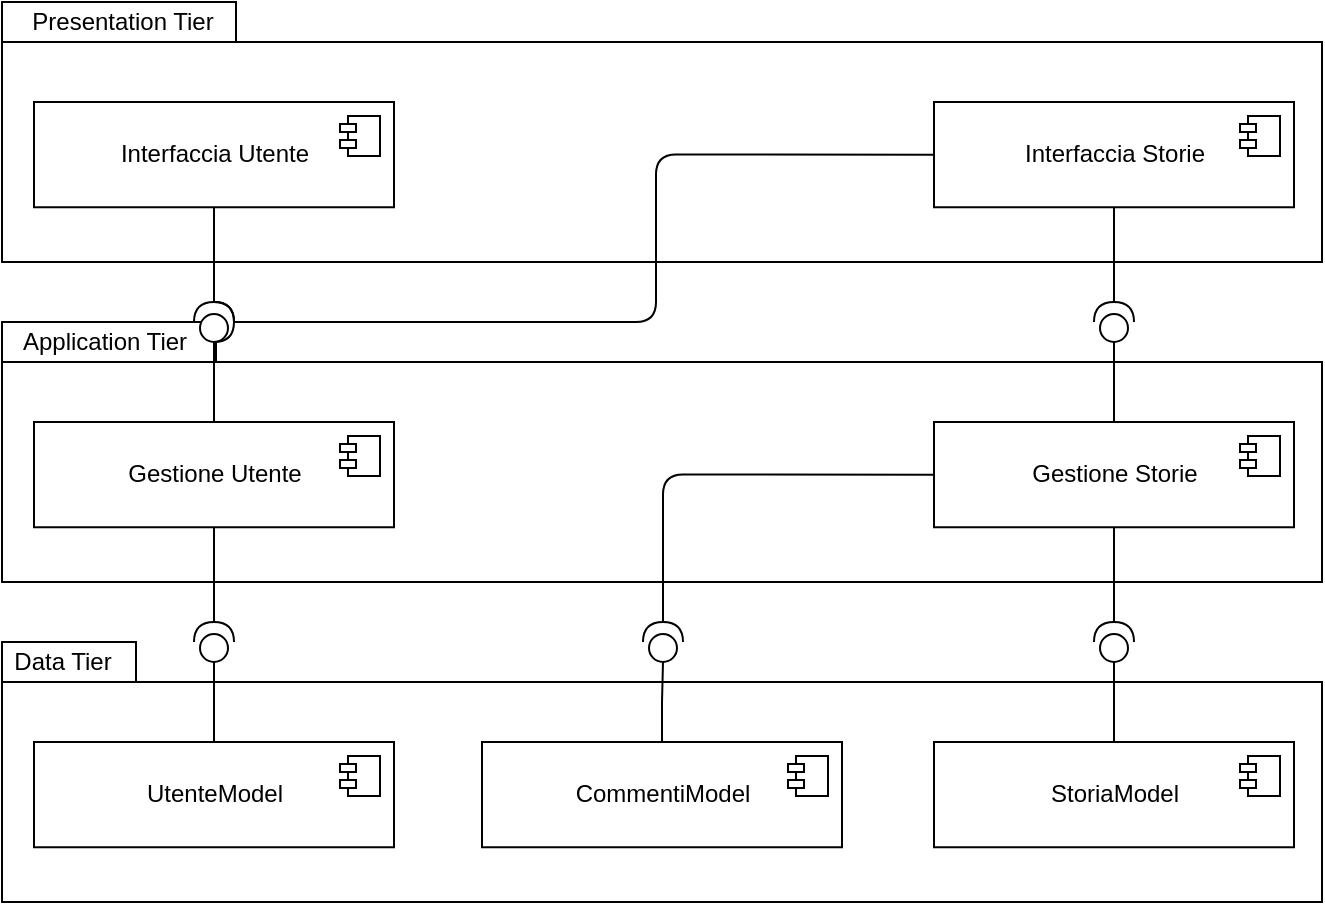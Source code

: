 <mxfile version="15.7.3" type="device" pages="2"><diagram id="wDQ6ux0HhiuEa1xonU09" name="Pagina-1"><mxGraphModel dx="1022" dy="579" grid="1" gridSize="10" guides="1" tooltips="1" connect="1" arrows="0" fold="1" page="1" pageScale="1" pageWidth="827" pageHeight="1169" math="0" shadow="0"><root><mxCell id="0"/><mxCell id="1" parent="0"/><mxCell id="UMcz3q1zvkUQXfIQDFe2-13" value="" style="group" parent="1" vertex="1" connectable="0"><mxGeometry x="83" y="80" width="660" height="130" as="geometry"/></mxCell><mxCell id="UMcz3q1zvkUQXfIQDFe2-1" value="" style="shape=folder;fontStyle=1;spacingTop=10;tabWidth=117;tabHeight=20;tabPosition=left;html=1;" parent="UMcz3q1zvkUQXfIQDFe2-13" vertex="1"><mxGeometry width="660" height="130" as="geometry"/></mxCell><mxCell id="UMcz3q1zvkUQXfIQDFe2-2" value="Presentation Tier" style="text;html=1;align=center;verticalAlign=middle;resizable=0;points=[];autosize=1;strokeColor=none;fillColor=none;" parent="UMcz3q1zvkUQXfIQDFe2-13" vertex="1"><mxGeometry x="5" width="110" height="20" as="geometry"/></mxCell><mxCell id="UMcz3q1zvkUQXfIQDFe2-7" value="Interfaccia Utente" style="html=1;dropTarget=0;" parent="UMcz3q1zvkUQXfIQDFe2-13" vertex="1"><mxGeometry x="16" y="50" width="180" height="52.63" as="geometry"/></mxCell><mxCell id="UMcz3q1zvkUQXfIQDFe2-8" value="" style="shape=module;jettyWidth=8;jettyHeight=4;" parent="UMcz3q1zvkUQXfIQDFe2-7" vertex="1"><mxGeometry x="1" width="20" height="20" relative="1" as="geometry"><mxPoint x="-27" y="7" as="offset"/></mxGeometry></mxCell><mxCell id="UMcz3q1zvkUQXfIQDFe2-11" value="Interfaccia Storie" style="html=1;dropTarget=0;" parent="UMcz3q1zvkUQXfIQDFe2-13" vertex="1"><mxGeometry x="466" y="50" width="180" height="52.63" as="geometry"/></mxCell><mxCell id="UMcz3q1zvkUQXfIQDFe2-12" value="" style="shape=module;jettyWidth=8;jettyHeight=4;" parent="UMcz3q1zvkUQXfIQDFe2-11" vertex="1"><mxGeometry x="1" width="20" height="20" relative="1" as="geometry"><mxPoint x="-27" y="7" as="offset"/></mxGeometry></mxCell><mxCell id="UMcz3q1zvkUQXfIQDFe2-31" value="" style="group" parent="1" vertex="1" connectable="0"><mxGeometry x="83" y="240" width="660" height="150" as="geometry"/></mxCell><mxCell id="UMcz3q1zvkUQXfIQDFe2-32" value="" style="shape=folder;fontStyle=1;spacingTop=10;tabWidth=107;tabHeight=20;tabPosition=left;html=1;" parent="UMcz3q1zvkUQXfIQDFe2-31" vertex="1"><mxGeometry width="660" height="130" as="geometry"/></mxCell><mxCell id="UMcz3q1zvkUQXfIQDFe2-33" value="Application Tier" style="text;html=1;align=center;verticalAlign=middle;resizable=0;points=[];autosize=1;strokeColor=none;fillColor=none;" parent="UMcz3q1zvkUQXfIQDFe2-31" vertex="1"><mxGeometry x="1" width="100" height="20" as="geometry"/></mxCell><mxCell id="UMcz3q1zvkUQXfIQDFe2-61" style="edgeStyle=orthogonalEdgeStyle;rounded=0;orthogonalLoop=1;jettySize=auto;html=1;exitX=0.5;exitY=0;exitDx=0;exitDy=0;entryX=0;entryY=0.5;entryDx=0;entryDy=0;entryPerimeter=0;endArrow=none;endFill=0;" parent="UMcz3q1zvkUQXfIQDFe2-31" source="UMcz3q1zvkUQXfIQDFe2-34" target="UMcz3q1zvkUQXfIQDFe2-59" edge="1"><mxGeometry relative="1" as="geometry"/></mxCell><mxCell id="UMcz3q1zvkUQXfIQDFe2-34" value="Gestione Utente" style="html=1;dropTarget=0;" parent="UMcz3q1zvkUQXfIQDFe2-31" vertex="1"><mxGeometry x="16" y="50" width="180" height="52.63" as="geometry"/></mxCell><mxCell id="UMcz3q1zvkUQXfIQDFe2-35" value="" style="shape=module;jettyWidth=8;jettyHeight=4;" parent="UMcz3q1zvkUQXfIQDFe2-34" vertex="1"><mxGeometry x="1" width="20" height="20" relative="1" as="geometry"><mxPoint x="-27" y="7" as="offset"/></mxGeometry></mxCell><mxCell id="UMcz3q1zvkUQXfIQDFe2-38" value="Gestione Storie" style="html=1;dropTarget=0;" parent="UMcz3q1zvkUQXfIQDFe2-31" vertex="1"><mxGeometry x="466" y="50" width="180" height="52.63" as="geometry"/></mxCell><mxCell id="UMcz3q1zvkUQXfIQDFe2-39" value="" style="shape=module;jettyWidth=8;jettyHeight=4;" parent="UMcz3q1zvkUQXfIQDFe2-38" vertex="1"><mxGeometry x="1" width="20" height="20" relative="1" as="geometry"><mxPoint x="-27" y="7" as="offset"/></mxGeometry></mxCell><mxCell id="UMcz3q1zvkUQXfIQDFe2-59" value="" style="shape=providedRequiredInterface;html=1;verticalLabelPosition=bottom;sketch=0;rotation=-90;" parent="UMcz3q1zvkUQXfIQDFe2-31" vertex="1"><mxGeometry x="96" y="-10" width="20" height="20" as="geometry"/></mxCell><mxCell id="UMcz3q1zvkUQXfIQDFe2-65" value="" style="shape=requiredInterface;html=1;verticalLabelPosition=bottom;sketch=0;" parent="UMcz3q1zvkUQXfIQDFe2-31" vertex="1"><mxGeometry x="106" y="-10" width="10" height="20" as="geometry"/></mxCell><mxCell id="UMcz3q1zvkUQXfIQDFe2-40" value="" style="group" parent="1" vertex="1" connectable="0"><mxGeometry x="83" y="400" width="660" height="130" as="geometry"/></mxCell><mxCell id="UMcz3q1zvkUQXfIQDFe2-41" value="" style="shape=folder;fontStyle=1;spacingTop=10;tabWidth=67;tabHeight=20;tabPosition=left;html=1;" parent="UMcz3q1zvkUQXfIQDFe2-40" vertex="1"><mxGeometry width="660" height="130" as="geometry"/></mxCell><mxCell id="UMcz3q1zvkUQXfIQDFe2-42" value="Data Tier" style="text;html=1;align=center;verticalAlign=middle;resizable=0;points=[];autosize=1;strokeColor=none;fillColor=none;" parent="UMcz3q1zvkUQXfIQDFe2-40" vertex="1"><mxGeometry width="60" height="20" as="geometry"/></mxCell><mxCell id="UMcz3q1zvkUQXfIQDFe2-43" value="UtenteModel" style="html=1;dropTarget=0;" parent="UMcz3q1zvkUQXfIQDFe2-40" vertex="1"><mxGeometry x="16" y="50" width="180" height="52.63" as="geometry"/></mxCell><mxCell id="UMcz3q1zvkUQXfIQDFe2-44" value="" style="shape=module;jettyWidth=8;jettyHeight=4;" parent="UMcz3q1zvkUQXfIQDFe2-43" vertex="1"><mxGeometry x="1" width="20" height="20" relative="1" as="geometry"><mxPoint x="-27" y="7" as="offset"/></mxGeometry></mxCell><mxCell id="UMcz3q1zvkUQXfIQDFe2-45" value="CommentiModel" style="html=1;dropTarget=0;" parent="UMcz3q1zvkUQXfIQDFe2-40" vertex="1"><mxGeometry x="240" y="50" width="180" height="52.63" as="geometry"/></mxCell><mxCell id="UMcz3q1zvkUQXfIQDFe2-46" value="" style="shape=module;jettyWidth=8;jettyHeight=4;" parent="UMcz3q1zvkUQXfIQDFe2-45" vertex="1"><mxGeometry x="1" width="20" height="20" relative="1" as="geometry"><mxPoint x="-27" y="7" as="offset"/></mxGeometry></mxCell><mxCell id="UMcz3q1zvkUQXfIQDFe2-56" style="edgeStyle=orthogonalEdgeStyle;rounded=0;orthogonalLoop=1;jettySize=auto;html=1;exitX=0.5;exitY=0;exitDx=0;exitDy=0;entryX=0;entryY=0.5;entryDx=0;entryDy=0;entryPerimeter=0;endArrow=none;endFill=0;" parent="UMcz3q1zvkUQXfIQDFe2-40" source="UMcz3q1zvkUQXfIQDFe2-47" target="UMcz3q1zvkUQXfIQDFe2-53" edge="1"><mxGeometry relative="1" as="geometry"/></mxCell><mxCell id="UMcz3q1zvkUQXfIQDFe2-47" value="StoriaModel" style="html=1;dropTarget=0;" parent="UMcz3q1zvkUQXfIQDFe2-40" vertex="1"><mxGeometry x="466" y="50" width="180" height="52.63" as="geometry"/></mxCell><mxCell id="UMcz3q1zvkUQXfIQDFe2-48" value="" style="shape=module;jettyWidth=8;jettyHeight=4;" parent="UMcz3q1zvkUQXfIQDFe2-47" vertex="1"><mxGeometry x="1" width="20" height="20" relative="1" as="geometry"><mxPoint x="-27" y="7" as="offset"/></mxGeometry></mxCell><mxCell id="UMcz3q1zvkUQXfIQDFe2-51" style="edgeStyle=orthogonalEdgeStyle;rounded=0;orthogonalLoop=1;jettySize=auto;html=1;exitX=0;exitY=0.5;exitDx=0;exitDy=0;exitPerimeter=0;endArrow=none;endFill=0;" parent="UMcz3q1zvkUQXfIQDFe2-40" source="UMcz3q1zvkUQXfIQDFe2-50" target="UMcz3q1zvkUQXfIQDFe2-43" edge="1"><mxGeometry relative="1" as="geometry"/></mxCell><mxCell id="UMcz3q1zvkUQXfIQDFe2-50" value="" style="shape=providedRequiredInterface;html=1;verticalLabelPosition=bottom;sketch=0;rotation=-90;" parent="UMcz3q1zvkUQXfIQDFe2-40" vertex="1"><mxGeometry x="96" y="-10" width="20" height="20" as="geometry"/></mxCell><mxCell id="UMcz3q1zvkUQXfIQDFe2-53" value="" style="shape=providedRequiredInterface;html=1;verticalLabelPosition=bottom;sketch=0;rotation=-90;" parent="UMcz3q1zvkUQXfIQDFe2-40" vertex="1"><mxGeometry x="546" y="-10" width="20" height="20" as="geometry"/></mxCell><mxCell id="UMcz3q1zvkUQXfIQDFe2-52" style="edgeStyle=orthogonalEdgeStyle;rounded=0;orthogonalLoop=1;jettySize=auto;html=1;exitX=1;exitY=0.5;exitDx=0;exitDy=0;exitPerimeter=0;endArrow=none;endFill=0;" parent="1" source="UMcz3q1zvkUQXfIQDFe2-50" target="UMcz3q1zvkUQXfIQDFe2-34" edge="1"><mxGeometry relative="1" as="geometry"/></mxCell><mxCell id="UMcz3q1zvkUQXfIQDFe2-57" style="edgeStyle=orthogonalEdgeStyle;rounded=1;orthogonalLoop=1;jettySize=auto;html=1;exitX=1;exitY=0.5;exitDx=0;exitDy=0;exitPerimeter=0;entryX=0;entryY=0.5;entryDx=0;entryDy=0;endArrow=none;endFill=0;" parent="1" source="UMcz3q1zvkUQXfIQDFe2-54" target="UMcz3q1zvkUQXfIQDFe2-38" edge="1"><mxGeometry relative="1" as="geometry"/></mxCell><mxCell id="UMcz3q1zvkUQXfIQDFe2-58" style="edgeStyle=orthogonalEdgeStyle;rounded=0;orthogonalLoop=1;jettySize=auto;html=1;exitX=1;exitY=0.5;exitDx=0;exitDy=0;exitPerimeter=0;entryX=0.5;entryY=1;entryDx=0;entryDy=0;endArrow=none;endFill=0;" parent="1" source="UMcz3q1zvkUQXfIQDFe2-53" target="UMcz3q1zvkUQXfIQDFe2-38" edge="1"><mxGeometry relative="1" as="geometry"/></mxCell><mxCell id="UMcz3q1zvkUQXfIQDFe2-54" value="" style="shape=providedRequiredInterface;html=1;verticalLabelPosition=bottom;sketch=0;rotation=-90;" parent="1" vertex="1"><mxGeometry x="403.5" y="390" width="20" height="20" as="geometry"/></mxCell><mxCell id="UMcz3q1zvkUQXfIQDFe2-55" style="edgeStyle=orthogonalEdgeStyle;rounded=0;orthogonalLoop=1;jettySize=auto;html=1;exitX=0.5;exitY=0;exitDx=0;exitDy=0;entryX=0;entryY=0.5;entryDx=0;entryDy=0;entryPerimeter=0;endArrow=none;endFill=0;" parent="1" source="UMcz3q1zvkUQXfIQDFe2-45" target="UMcz3q1zvkUQXfIQDFe2-54" edge="1"><mxGeometry relative="1" as="geometry"/></mxCell><mxCell id="UMcz3q1zvkUQXfIQDFe2-64" style="edgeStyle=orthogonalEdgeStyle;rounded=0;orthogonalLoop=1;jettySize=auto;html=1;exitX=1;exitY=0.5;exitDx=0;exitDy=0;exitPerimeter=0;entryX=0.5;entryY=1;entryDx=0;entryDy=0;endArrow=none;endFill=0;" parent="1" source="UMcz3q1zvkUQXfIQDFe2-60" target="UMcz3q1zvkUQXfIQDFe2-11" edge="1"><mxGeometry relative="1" as="geometry"/></mxCell><mxCell id="UMcz3q1zvkUQXfIQDFe2-60" value="" style="shape=providedRequiredInterface;html=1;verticalLabelPosition=bottom;sketch=0;rotation=-90;" parent="1" vertex="1"><mxGeometry x="629" y="230" width="20" height="20" as="geometry"/></mxCell><mxCell id="UMcz3q1zvkUQXfIQDFe2-62" style="edgeStyle=orthogonalEdgeStyle;rounded=0;orthogonalLoop=1;jettySize=auto;html=1;exitX=1;exitY=0.5;exitDx=0;exitDy=0;exitPerimeter=0;entryX=0.5;entryY=1;entryDx=0;entryDy=0;endArrow=none;endFill=0;" parent="1" source="UMcz3q1zvkUQXfIQDFe2-59" target="UMcz3q1zvkUQXfIQDFe2-7" edge="1"><mxGeometry relative="1" as="geometry"/></mxCell><mxCell id="UMcz3q1zvkUQXfIQDFe2-63" style="edgeStyle=orthogonalEdgeStyle;rounded=0;orthogonalLoop=1;jettySize=auto;html=1;exitX=0.5;exitY=0;exitDx=0;exitDy=0;entryX=0;entryY=0.5;entryDx=0;entryDy=0;entryPerimeter=0;endArrow=none;endFill=0;" parent="1" source="UMcz3q1zvkUQXfIQDFe2-38" target="UMcz3q1zvkUQXfIQDFe2-60" edge="1"><mxGeometry relative="1" as="geometry"/></mxCell><mxCell id="UMcz3q1zvkUQXfIQDFe2-66" style="edgeStyle=orthogonalEdgeStyle;rounded=1;orthogonalLoop=1;jettySize=auto;html=1;exitX=1;exitY=0.5;exitDx=0;exitDy=0;exitPerimeter=0;entryX=0;entryY=0.5;entryDx=0;entryDy=0;endArrow=none;endFill=0;" parent="1" source="UMcz3q1zvkUQXfIQDFe2-65" target="UMcz3q1zvkUQXfIQDFe2-11" edge="1"><mxGeometry relative="1" as="geometry"><Array as="points"><mxPoint x="410" y="240"/><mxPoint x="410" y="156"/></Array></mxGeometry></mxCell></root></mxGraphModel></diagram><diagram id="nXYfoYg_xjMh7sobj2eS" name="Pagina-2"><mxGraphModel dx="1022" dy="579" grid="1" gridSize="10" guides="1" tooltips="1" connect="1" arrows="1" fold="1" page="1" pageScale="1" pageWidth="827" pageHeight="1169" math="0" shadow="0"><root><mxCell id="oIiyxbOBkv3OlUpbMhNX-0"/><mxCell id="oIiyxbOBkv3OlUpbMhNX-1" parent="oIiyxbOBkv3OlUpbMhNX-0"/><mxCell id="fQuu4xVGRtDJ_tHyxwtS-0" value="" style="group" parent="oIiyxbOBkv3OlUpbMhNX-1" vertex="1" connectable="0"><mxGeometry x="83" y="80" width="660" height="130" as="geometry"/></mxCell><mxCell id="fQuu4xVGRtDJ_tHyxwtS-1" value="" style="shape=folder;fontStyle=1;spacingTop=10;tabWidth=117;tabHeight=20;tabPosition=left;html=1;" parent="fQuu4xVGRtDJ_tHyxwtS-0" vertex="1"><mxGeometry width="660" height="130" as="geometry"/></mxCell><mxCell id="fQuu4xVGRtDJ_tHyxwtS-2" value="Presentation Tier" style="text;html=1;align=center;verticalAlign=middle;resizable=0;points=[];autosize=1;strokeColor=none;fillColor=none;" parent="fQuu4xVGRtDJ_tHyxwtS-0" vertex="1"><mxGeometry width="110" height="20" as="geometry"/></mxCell><mxCell id="fQuu4xVGRtDJ_tHyxwtS-3" value="Interfaccia Utente" style="html=1;dropTarget=0;" parent="fQuu4xVGRtDJ_tHyxwtS-0" vertex="1"><mxGeometry x="16" y="50" width="180" height="52.63" as="geometry"/></mxCell><mxCell id="fQuu4xVGRtDJ_tHyxwtS-4" value="" style="shape=module;jettyWidth=8;jettyHeight=4;" parent="fQuu4xVGRtDJ_tHyxwtS-3" vertex="1"><mxGeometry x="1" width="20" height="20" relative="1" as="geometry"><mxPoint x="-27" y="7" as="offset"/></mxGeometry></mxCell><mxCell id="fQuu4xVGRtDJ_tHyxwtS-5" value="Interfaccia Storie" style="html=1;dropTarget=0;" parent="fQuu4xVGRtDJ_tHyxwtS-0" vertex="1"><mxGeometry x="466" y="50" width="180" height="52.63" as="geometry"/></mxCell><mxCell id="fQuu4xVGRtDJ_tHyxwtS-6" value="" style="shape=module;jettyWidth=8;jettyHeight=4;" parent="fQuu4xVGRtDJ_tHyxwtS-5" vertex="1"><mxGeometry x="1" width="20" height="20" relative="1" as="geometry"><mxPoint x="-27" y="7" as="offset"/></mxGeometry></mxCell><mxCell id="fQuu4xVGRtDJ_tHyxwtS-7" value="" style="group" parent="oIiyxbOBkv3OlUpbMhNX-1" vertex="1" connectable="0"><mxGeometry x="83" y="240" width="660" height="150" as="geometry"/></mxCell><mxCell id="fQuu4xVGRtDJ_tHyxwtS-8" value="" style="shape=folder;fontStyle=1;spacingTop=10;tabWidth=97;tabHeight=20;tabPosition=left;html=1;" parent="fQuu4xVGRtDJ_tHyxwtS-7" vertex="1"><mxGeometry width="660" height="130" as="geometry"/></mxCell><mxCell id="fQuu4xVGRtDJ_tHyxwtS-9" value="Application Tier" style="text;html=1;align=center;verticalAlign=middle;resizable=0;points=[];autosize=1;strokeColor=none;fillColor=none;" parent="fQuu4xVGRtDJ_tHyxwtS-7" vertex="1"><mxGeometry width="100" height="20" as="geometry"/></mxCell><mxCell id="fQuu4xVGRtDJ_tHyxwtS-10" style="edgeStyle=orthogonalEdgeStyle;rounded=0;orthogonalLoop=1;jettySize=auto;html=1;exitX=0.5;exitY=0;exitDx=0;exitDy=0;entryX=0;entryY=0.5;entryDx=0;entryDy=0;entryPerimeter=0;endArrow=none;endFill=0;" parent="fQuu4xVGRtDJ_tHyxwtS-7" source="fQuu4xVGRtDJ_tHyxwtS-11" target="fQuu4xVGRtDJ_tHyxwtS-15" edge="1"><mxGeometry relative="1" as="geometry"/></mxCell><mxCell id="fQuu4xVGRtDJ_tHyxwtS-11" value="Gestione Utente" style="html=1;dropTarget=0;" parent="fQuu4xVGRtDJ_tHyxwtS-7" vertex="1"><mxGeometry x="16" y="50" width="180" height="52.63" as="geometry"/></mxCell><mxCell id="fQuu4xVGRtDJ_tHyxwtS-12" value="" style="shape=module;jettyWidth=8;jettyHeight=4;" parent="fQuu4xVGRtDJ_tHyxwtS-11" vertex="1"><mxGeometry x="1" width="20" height="20" relative="1" as="geometry"><mxPoint x="-27" y="7" as="offset"/></mxGeometry></mxCell><mxCell id="fQuu4xVGRtDJ_tHyxwtS-13" value="Gestione Storie" style="html=1;dropTarget=0;" parent="fQuu4xVGRtDJ_tHyxwtS-7" vertex="1"><mxGeometry x="466" y="50" width="180" height="52.63" as="geometry"/></mxCell><mxCell id="fQuu4xVGRtDJ_tHyxwtS-14" value="" style="shape=module;jettyWidth=8;jettyHeight=4;" parent="fQuu4xVGRtDJ_tHyxwtS-13" vertex="1"><mxGeometry x="1" width="20" height="20" relative="1" as="geometry"><mxPoint x="-27" y="7" as="offset"/></mxGeometry></mxCell><mxCell id="fQuu4xVGRtDJ_tHyxwtS-15" value="" style="shape=providedRequiredInterface;html=1;verticalLabelPosition=bottom;sketch=0;rotation=-90;" parent="fQuu4xVGRtDJ_tHyxwtS-7" vertex="1"><mxGeometry x="96" y="-10" width="20" height="20" as="geometry"/></mxCell><mxCell id="fQuu4xVGRtDJ_tHyxwtS-16" value="" style="shape=requiredInterface;html=1;verticalLabelPosition=bottom;sketch=0;" parent="fQuu4xVGRtDJ_tHyxwtS-7" vertex="1"><mxGeometry x="106" y="-10" width="10" height="20" as="geometry"/></mxCell><mxCell id="fQuu4xVGRtDJ_tHyxwtS-17" value="" style="group" parent="oIiyxbOBkv3OlUpbMhNX-1" vertex="1" connectable="0"><mxGeometry x="83" y="400" width="660" height="130" as="geometry"/></mxCell><mxCell id="fQuu4xVGRtDJ_tHyxwtS-18" value="" style="shape=folder;fontStyle=1;spacingTop=10;tabWidth=57;tabHeight=20;tabPosition=left;html=1;" parent="fQuu4xVGRtDJ_tHyxwtS-17" vertex="1"><mxGeometry width="660" height="130" as="geometry"/></mxCell><mxCell id="fQuu4xVGRtDJ_tHyxwtS-19" value="Data Tier" style="text;html=1;align=center;verticalAlign=middle;resizable=0;points=[];autosize=1;strokeColor=none;fillColor=none;" parent="fQuu4xVGRtDJ_tHyxwtS-17" vertex="1"><mxGeometry x="-5" width="60" height="20" as="geometry"/></mxCell><mxCell id="fQuu4xVGRtDJ_tHyxwtS-20" value="UtenteModel" style="html=1;dropTarget=0;" parent="fQuu4xVGRtDJ_tHyxwtS-17" vertex="1"><mxGeometry x="16" y="50" width="180" height="52.63" as="geometry"/></mxCell><mxCell id="fQuu4xVGRtDJ_tHyxwtS-21" value="" style="shape=module;jettyWidth=8;jettyHeight=4;" parent="fQuu4xVGRtDJ_tHyxwtS-20" vertex="1"><mxGeometry x="1" width="20" height="20" relative="1" as="geometry"><mxPoint x="-27" y="7" as="offset"/></mxGeometry></mxCell><mxCell id="fQuu4xVGRtDJ_tHyxwtS-22" value="CommentiModel" style="html=1;dropTarget=0;" parent="fQuu4xVGRtDJ_tHyxwtS-17" vertex="1"><mxGeometry x="240" y="50" width="180" height="52.63" as="geometry"/></mxCell><mxCell id="fQuu4xVGRtDJ_tHyxwtS-23" value="" style="shape=module;jettyWidth=8;jettyHeight=4;" parent="fQuu4xVGRtDJ_tHyxwtS-22" vertex="1"><mxGeometry x="1" width="20" height="20" relative="1" as="geometry"><mxPoint x="-27" y="7" as="offset"/></mxGeometry></mxCell><mxCell id="fQuu4xVGRtDJ_tHyxwtS-24" style="edgeStyle=orthogonalEdgeStyle;rounded=0;orthogonalLoop=1;jettySize=auto;html=1;exitX=0.5;exitY=0;exitDx=0;exitDy=0;entryX=0;entryY=0.5;entryDx=0;entryDy=0;entryPerimeter=0;endArrow=none;endFill=0;" parent="fQuu4xVGRtDJ_tHyxwtS-17" source="fQuu4xVGRtDJ_tHyxwtS-25" target="fQuu4xVGRtDJ_tHyxwtS-29" edge="1"><mxGeometry relative="1" as="geometry"/></mxCell><mxCell id="fQuu4xVGRtDJ_tHyxwtS-25" value="StoriaModel" style="html=1;dropTarget=0;" parent="fQuu4xVGRtDJ_tHyxwtS-17" vertex="1"><mxGeometry x="466" y="50" width="180" height="52.63" as="geometry"/></mxCell><mxCell id="fQuu4xVGRtDJ_tHyxwtS-26" value="" style="shape=module;jettyWidth=8;jettyHeight=4;" parent="fQuu4xVGRtDJ_tHyxwtS-25" vertex="1"><mxGeometry x="1" width="20" height="20" relative="1" as="geometry"><mxPoint x="-27" y="7" as="offset"/></mxGeometry></mxCell><mxCell id="fQuu4xVGRtDJ_tHyxwtS-27" style="edgeStyle=orthogonalEdgeStyle;rounded=0;orthogonalLoop=1;jettySize=auto;html=1;exitX=0;exitY=0.5;exitDx=0;exitDy=0;exitPerimeter=0;endArrow=none;endFill=0;" parent="fQuu4xVGRtDJ_tHyxwtS-17" source="fQuu4xVGRtDJ_tHyxwtS-28" target="fQuu4xVGRtDJ_tHyxwtS-20" edge="1"><mxGeometry relative="1" as="geometry"/></mxCell><mxCell id="fQuu4xVGRtDJ_tHyxwtS-28" value="" style="shape=providedRequiredInterface;html=1;verticalLabelPosition=bottom;sketch=0;rotation=-90;" parent="fQuu4xVGRtDJ_tHyxwtS-17" vertex="1"><mxGeometry x="96" y="-10" width="20" height="20" as="geometry"/></mxCell><mxCell id="fQuu4xVGRtDJ_tHyxwtS-29" value="" style="shape=providedRequiredInterface;html=1;verticalLabelPosition=bottom;sketch=0;rotation=-90;" parent="fQuu4xVGRtDJ_tHyxwtS-17" vertex="1"><mxGeometry x="546" y="-10" width="20" height="20" as="geometry"/></mxCell><mxCell id="fQuu4xVGRtDJ_tHyxwtS-30" style="edgeStyle=orthogonalEdgeStyle;rounded=0;orthogonalLoop=1;jettySize=auto;html=1;exitX=1;exitY=0.5;exitDx=0;exitDy=0;exitPerimeter=0;endArrow=none;endFill=0;" parent="oIiyxbOBkv3OlUpbMhNX-1" source="fQuu4xVGRtDJ_tHyxwtS-28" target="fQuu4xVGRtDJ_tHyxwtS-11" edge="1"><mxGeometry relative="1" as="geometry"/></mxCell><mxCell id="fQuu4xVGRtDJ_tHyxwtS-31" style="edgeStyle=orthogonalEdgeStyle;rounded=1;orthogonalLoop=1;jettySize=auto;html=1;exitX=1;exitY=0.5;exitDx=0;exitDy=0;exitPerimeter=0;entryX=0;entryY=0.5;entryDx=0;entryDy=0;endArrow=none;endFill=0;" parent="oIiyxbOBkv3OlUpbMhNX-1" source="fQuu4xVGRtDJ_tHyxwtS-33" target="fQuu4xVGRtDJ_tHyxwtS-13" edge="1"><mxGeometry relative="1" as="geometry"/></mxCell><mxCell id="fQuu4xVGRtDJ_tHyxwtS-32" style="edgeStyle=orthogonalEdgeStyle;rounded=0;orthogonalLoop=1;jettySize=auto;html=1;exitX=1;exitY=0.5;exitDx=0;exitDy=0;exitPerimeter=0;entryX=0.5;entryY=1;entryDx=0;entryDy=0;endArrow=none;endFill=0;" parent="oIiyxbOBkv3OlUpbMhNX-1" source="fQuu4xVGRtDJ_tHyxwtS-29" target="fQuu4xVGRtDJ_tHyxwtS-13" edge="1"><mxGeometry relative="1" as="geometry"/></mxCell><mxCell id="fQuu4xVGRtDJ_tHyxwtS-33" value="" style="shape=providedRequiredInterface;html=1;verticalLabelPosition=bottom;sketch=0;rotation=-90;" parent="oIiyxbOBkv3OlUpbMhNX-1" vertex="1"><mxGeometry x="403.5" y="390" width="20" height="20" as="geometry"/></mxCell><mxCell id="fQuu4xVGRtDJ_tHyxwtS-34" style="edgeStyle=orthogonalEdgeStyle;rounded=0;orthogonalLoop=1;jettySize=auto;html=1;exitX=0.5;exitY=0;exitDx=0;exitDy=0;entryX=0;entryY=0.5;entryDx=0;entryDy=0;entryPerimeter=0;endArrow=none;endFill=0;" parent="oIiyxbOBkv3OlUpbMhNX-1" source="fQuu4xVGRtDJ_tHyxwtS-22" target="fQuu4xVGRtDJ_tHyxwtS-33" edge="1"><mxGeometry relative="1" as="geometry"/></mxCell><mxCell id="fQuu4xVGRtDJ_tHyxwtS-35" style="edgeStyle=orthogonalEdgeStyle;rounded=0;orthogonalLoop=1;jettySize=auto;html=1;exitX=1;exitY=0.5;exitDx=0;exitDy=0;exitPerimeter=0;entryX=0.5;entryY=1;entryDx=0;entryDy=0;endArrow=none;endFill=0;" parent="oIiyxbOBkv3OlUpbMhNX-1" source="fQuu4xVGRtDJ_tHyxwtS-36" target="fQuu4xVGRtDJ_tHyxwtS-5" edge="1"><mxGeometry relative="1" as="geometry"/></mxCell><mxCell id="fQuu4xVGRtDJ_tHyxwtS-36" value="" style="shape=providedRequiredInterface;html=1;verticalLabelPosition=bottom;sketch=0;rotation=-90;" parent="oIiyxbOBkv3OlUpbMhNX-1" vertex="1"><mxGeometry x="629" y="230" width="20" height="20" as="geometry"/></mxCell><mxCell id="fQuu4xVGRtDJ_tHyxwtS-37" style="edgeStyle=orthogonalEdgeStyle;rounded=0;orthogonalLoop=1;jettySize=auto;html=1;exitX=1;exitY=0.5;exitDx=0;exitDy=0;exitPerimeter=0;entryX=0.5;entryY=1;entryDx=0;entryDy=0;endArrow=none;endFill=0;" parent="oIiyxbOBkv3OlUpbMhNX-1" source="fQuu4xVGRtDJ_tHyxwtS-15" target="fQuu4xVGRtDJ_tHyxwtS-3" edge="1"><mxGeometry relative="1" as="geometry"/></mxCell><mxCell id="fQuu4xVGRtDJ_tHyxwtS-38" style="edgeStyle=orthogonalEdgeStyle;rounded=0;orthogonalLoop=1;jettySize=auto;html=1;exitX=0.5;exitY=0;exitDx=0;exitDy=0;entryX=0;entryY=0.5;entryDx=0;entryDy=0;entryPerimeter=0;endArrow=none;endFill=0;" parent="oIiyxbOBkv3OlUpbMhNX-1" source="fQuu4xVGRtDJ_tHyxwtS-13" target="fQuu4xVGRtDJ_tHyxwtS-36" edge="1"><mxGeometry relative="1" as="geometry"/></mxCell><mxCell id="fQuu4xVGRtDJ_tHyxwtS-39" style="edgeStyle=orthogonalEdgeStyle;rounded=1;orthogonalLoop=1;jettySize=auto;html=1;exitX=1;exitY=0.5;exitDx=0;exitDy=0;exitPerimeter=0;entryX=0;entryY=0.5;entryDx=0;entryDy=0;endArrow=none;endFill=0;" parent="oIiyxbOBkv3OlUpbMhNX-1" source="fQuu4xVGRtDJ_tHyxwtS-16" target="fQuu4xVGRtDJ_tHyxwtS-5" edge="1"><mxGeometry relative="1" as="geometry"><Array as="points"><mxPoint x="410" y="240"/><mxPoint x="410" y="156"/></Array></mxGeometry></mxCell><mxCell id="fQuu4xVGRtDJ_tHyxwtS-40" value="" style="shape=datastore;whiteSpace=wrap;html=1;" parent="oIiyxbOBkv3OlUpbMhNX-1" vertex="1"><mxGeometry x="383" y="570" width="60" height="60" as="geometry"/></mxCell><mxCell id="fQuu4xVGRtDJ_tHyxwtS-41" style="edgeStyle=orthogonalEdgeStyle;rounded=0;orthogonalLoop=1;jettySize=auto;html=1;exitX=0.5;exitY=1;exitDx=0;exitDy=0;exitPerimeter=0;entryX=0.5;entryY=0;entryDx=0;entryDy=0;endArrow=none;endFill=0;" parent="oIiyxbOBkv3OlUpbMhNX-1" source="fQuu4xVGRtDJ_tHyxwtS-18" target="fQuu4xVGRtDJ_tHyxwtS-40" edge="1"><mxGeometry relative="1" as="geometry"/></mxCell></root></mxGraphModel></diagram></mxfile>